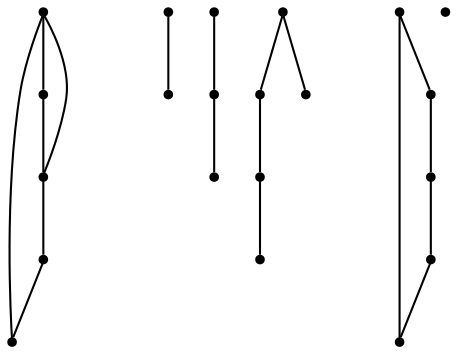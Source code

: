 graph {
  node [shape=point,comment="{\"directed\":false,\"doi\":\"10.1007/978-3-031-49272-3_15\",\"figure\":\"? (7)\"}"]

  v0 [pos="1444.4895032921504,564.3379779993141"]
  v1 [pos="1444.4895032921506,512.9698966023726"]
  v2 [pos="1409.9714527769002,599.6181722778745"]
  v3 [pos="1375.4524166411757,564.3379779993141"]
  v4 [pos="1375.4524166411757,513.505495280446"]
  v5 [pos="1279.919594251718,595.0528818834836"]
  v6 [pos="1306.4165063759283,513.505495280446"]
  v7 [pos="1276.2219913510025,545.6320367881933"]
  v8 [pos="1256.9804858919147,513.505495280446"]
  v9 [pos="1239.1390702136987,564.8756750694542"]
  v10 [pos="1166.8630121246547,559.7769956674236"]
  v11 [pos="1102.8268047893225,558.0631657409003"]
  v12 [pos="1114.740031256607,530.912245658009"]
  v13 [pos="1160.5567897705093,511.669910923335"]
  v14 [pos="1114.740031256607,595.0528818834836"]
  v15 [pos="1036.406778954227,564.8756750694542"]
  v16 [pos="966.0184702213808,515.1890574911005"]
  v17 [pos="1015.4555081200778,515.1890574911005"]
  v18 [pos="948.1792006522622,566.5569640220366"]
  v19 [pos="988.9564816809791,596.7407521566383"]
  v20 [pos="928.9354695985546,646.6595838419004"]

  v0 -- v1 [id="-1",pos="1444.4895032921504,564.3379779993141 1444.4895032921506,512.9698966023726 1444.4895032921506,512.9698966023726 1444.4895032921506,512.9698966023726"]
  v0 -- v2 [id="-2",pos="1444.4895032921504,564.3379779993141 1409.9714527769002,599.6181722778745 1409.9714527769002,599.6181722778745 1409.9714527769002,599.6181722778745"]
  v2 -- v3 [id="-3",pos="1409.9714527769002,599.6181722778745 1375.4524166411757,564.3379779993141 1375.4524166411757,564.3379779993141 1375.4524166411757,564.3379779993141"]
  v4 -- v1 [id="-4",pos="1375.4524166411757,513.505495280446 1444.4895032921506,512.9698966023726 1444.4895032921506,512.9698966023726 1444.4895032921506,512.9698966023726"]
  v3 -- v0 [id="-5",pos="1375.4524166411757,564.3379779993141 1444.4895032921504,564.3379779993141 1444.4895032921504,564.3379779993141 1444.4895032921504,564.3379779993141"]
  v3 -- v4 [id="-6",pos="1375.4524166411757,564.3379779993141 1375.4524166411757,513.505495280446 1375.4524166411757,513.505495280446 1375.4524166411757,513.505495280446"]
  v5 -- v6 [id="-7",pos="1279.919594251718,595.0528818834836 1306.4165063759283,513.505495280446 1306.4165063759283,513.505495280446 1306.4165063759283,513.505495280446"]
  v7 -- v8 [id="-8",pos="1276.2219913510025,545.6320367881933 1256.9804858919147,513.505495280446 1256.9804858919147,513.505495280446 1256.9804858919147,513.505495280446"]
  v9 -- v7 [id="-9",pos="1239.1390702136987,564.8756750694542 1276.2219913510025,545.6320367881933 1276.2219913510025,545.6320367881933 1276.2219913510025,545.6320367881933"]
  v10 -- v11 [id="-10",pos="1166.8630121246547,559.7769956674236 1102.8268047893225,558.0631657409003 1102.8268047893225,558.0631657409003 1102.8268047893225,558.0631657409003"]
  v12 -- v13 [id="-11",pos="1114.740031256607,530.912245658009 1160.5567897705093,511.669910923335 1160.5567897705093,511.669910923335 1160.5567897705093,511.669910923335"]
  v12 -- v10 [id="-12",pos="1114.740031256607,530.912245658009 1166.8630121246547,559.7769956674236 1166.8630121246547,559.7769956674236 1166.8630121246547,559.7769956674236"]
  v11 -- v14 [id="-13",pos="1102.8268047893225,558.0631657409003 1114.740031256607,595.0528818834836 1114.740031256607,595.0528818834836 1114.740031256607,595.0528818834836"]
  v15 -- v16 [id="-14",pos="1036.406778954227,564.8756750694542 966.0184702213808,515.1890574911005 966.0184702213808,515.1890574911005 966.0184702213808,515.1890574911005"]
  v17 -- v18 [id="-15",pos="1015.4555081200778,515.1890574911005 948.1792006522622,566.5569640220366 948.1792006522622,566.5569640220366 948.1792006522622,566.5569640220366"]
  v19 -- v17 [id="-16",pos="988.9564816809791,596.7407521566383 1015.4555081200778,515.1890574911005 1015.4555081200778,515.1890574911005 1015.4555081200778,515.1890574911005"]
  v19 -- v16 [id="-17",pos="988.9564816809791,596.7407521566383 966.0184702213808,515.1890574911005 966.0184702213808,515.1890574911005 966.0184702213808,515.1890574911005"]
  v18 -- v15 [id="-18",pos="948.1792006522622,566.5569640220366 1036.406778954227,564.8756750694542 1036.406778954227,564.8756750694542 1036.406778954227,564.8756750694542"]
}